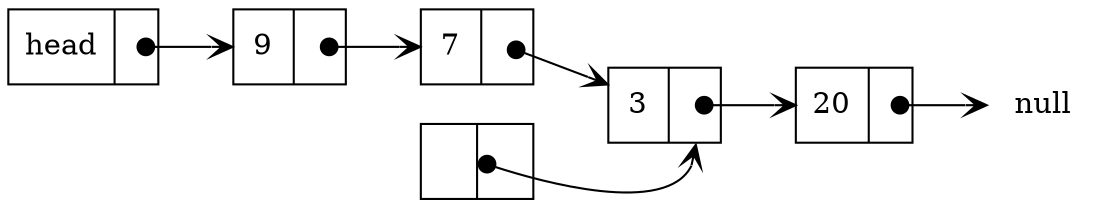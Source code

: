 digraph single_linked_list {
        rankdir=LR;
        node [shape=record];
        head [label="{ head | <ref>  }"]
        c [label="{ 9 | <ref>  }"]
        b [label="{ 7 | <ref>  }"]
        a [label="{ 3 | <ref>  }"]
        d [label="{ 20 | <ref>  }"]
        temp_node [label="{ | <ref>  }"]
        null [shape=none, label="null"];
        head:ref:c -> c[arrowhead=vee, arrowtail=dot, dir=both, tailclip=false];
        a:ref:c -> d[arrowhead=vee, arrowtail=dot, dir=both, tailclip=false];
        b:ref:c -> a[arrowhead=vee, arrowtail=dot, dir=both, tailclip=false];
        c:ref:c -> b[arrowhead=vee, arrowtail=dot, dir=both, tailclip=false];
        d:ref:c -> null[arrowhead=vee, arrowtail=dot, dir=both, tailclip=false];
        temp_node -> a:ref[arrowhead=vee, arrowtail=dot, dir=both, tailclip=false];
}

